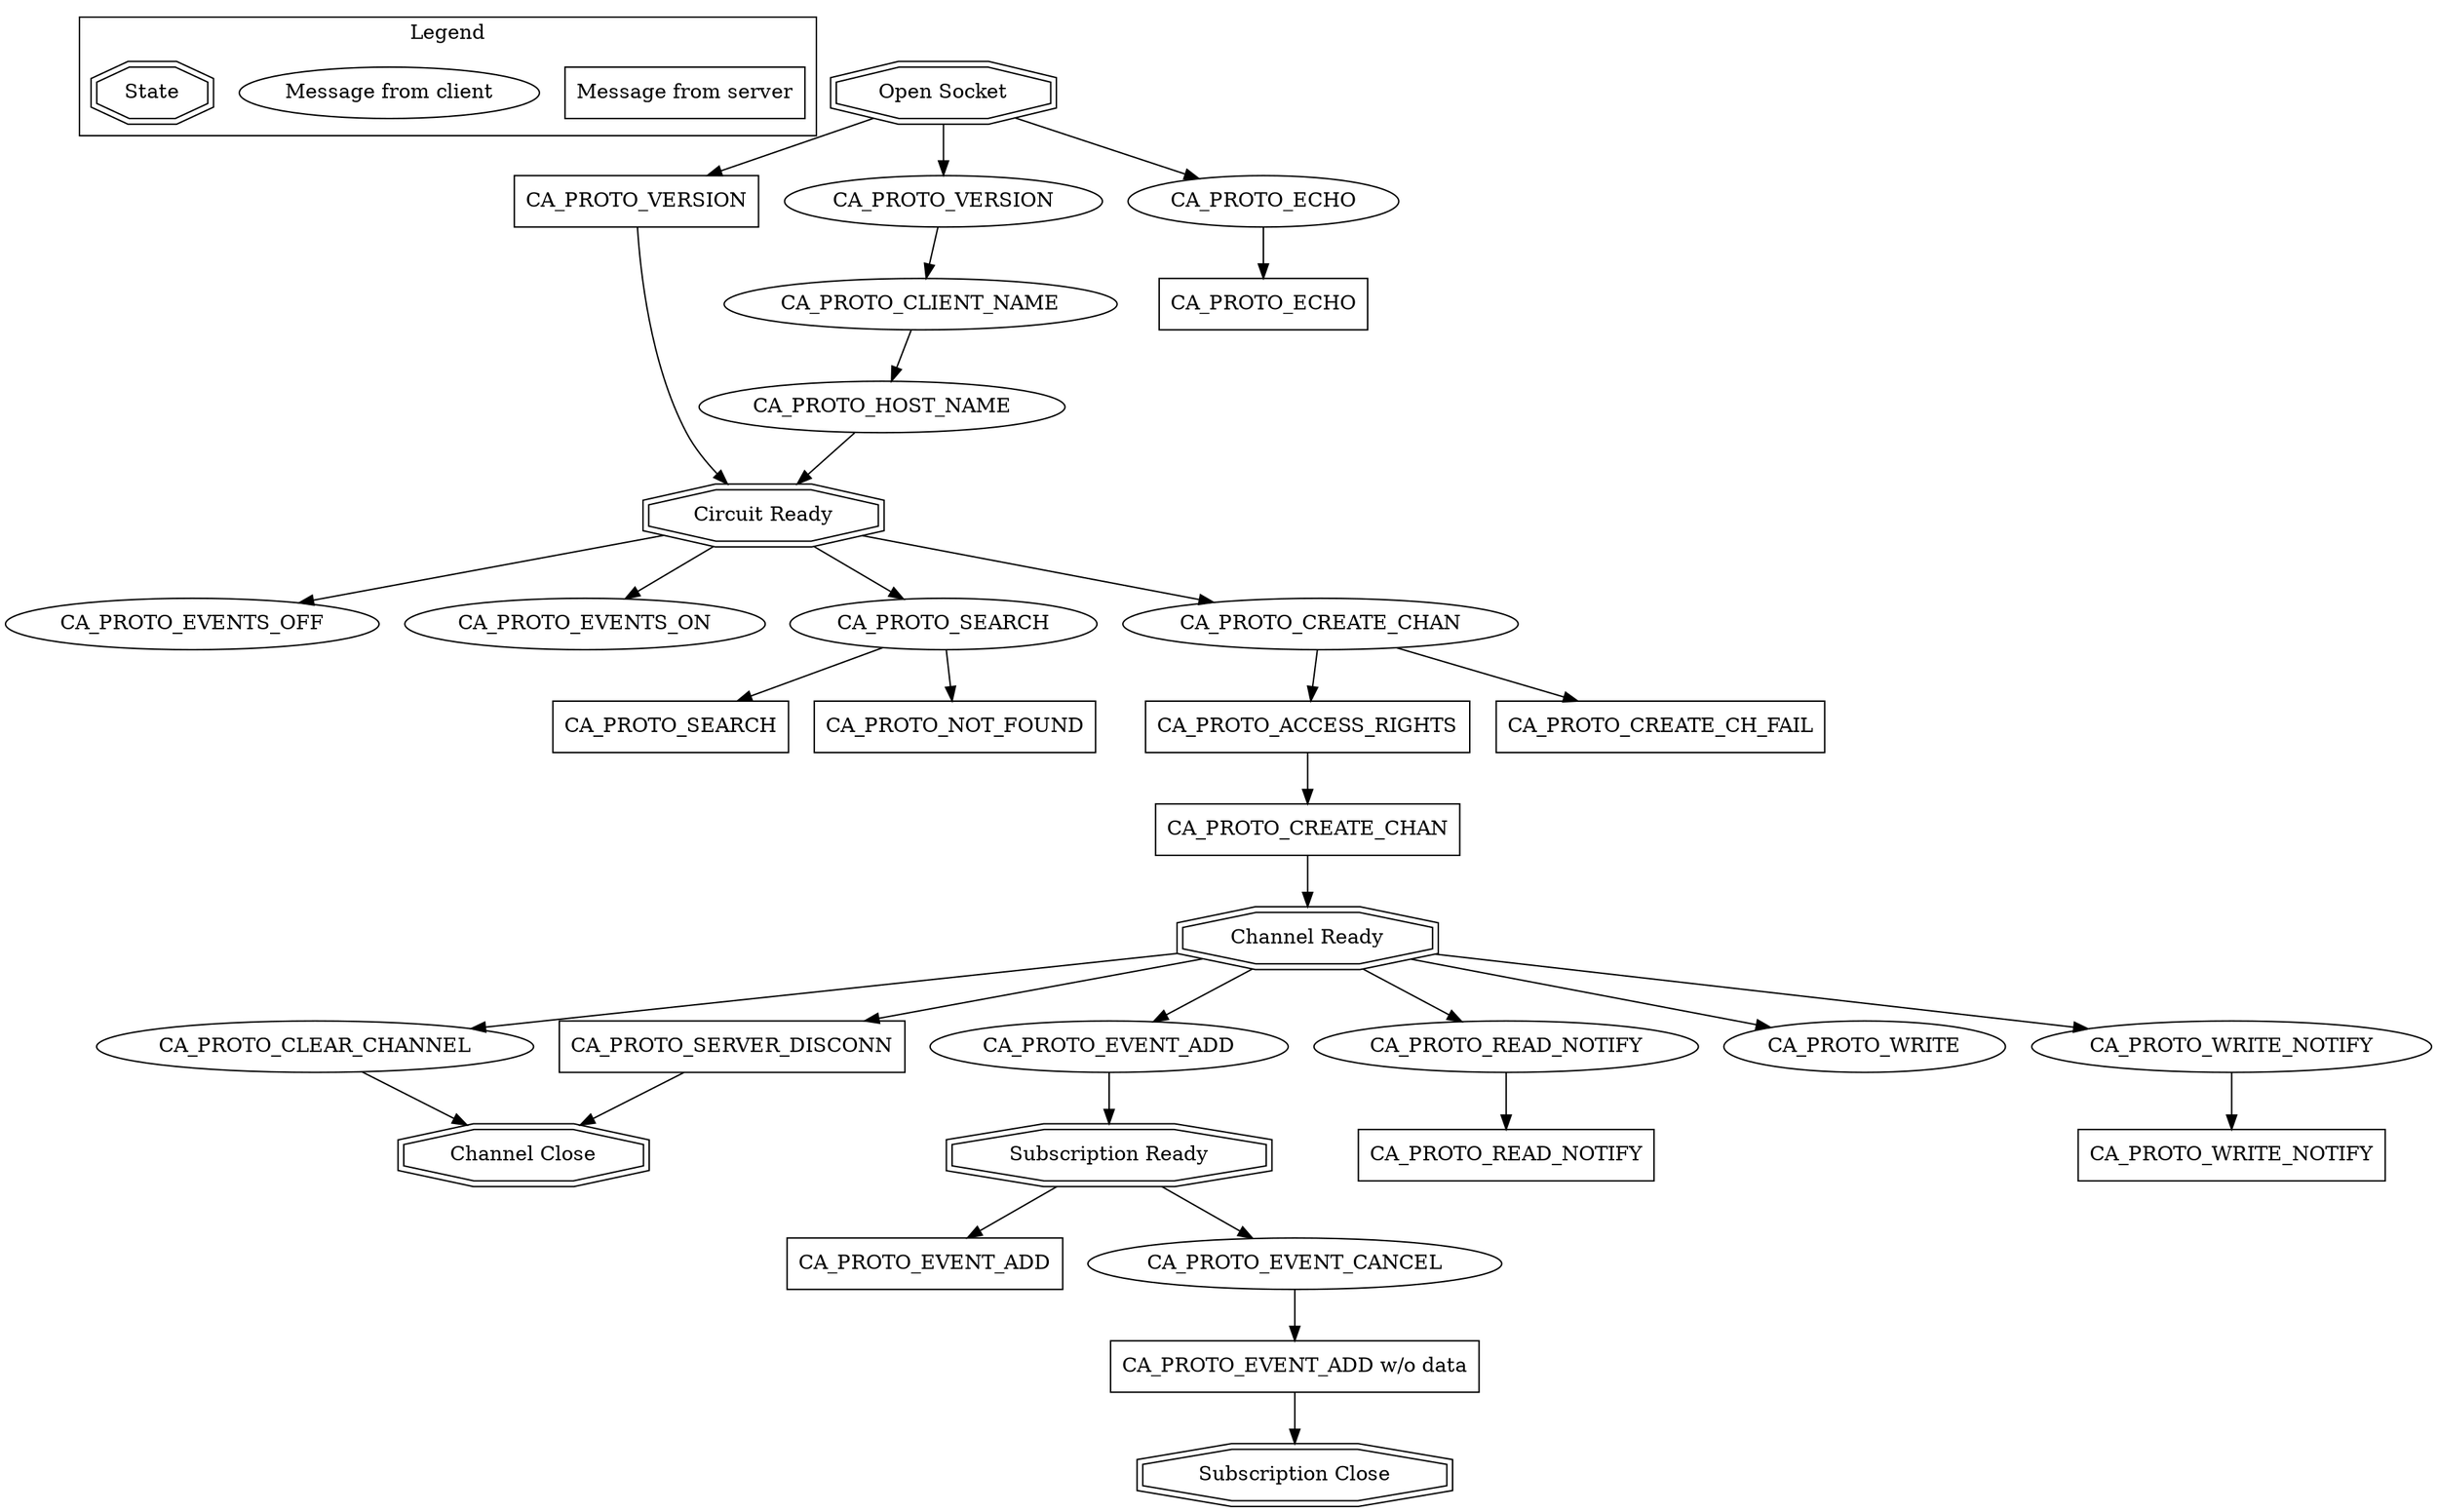 digraph caproto {
  //rankdir=LR

  subgraph cluster_legend {
    label="Legend"
    srv_legend [label="Message from server", shape=box]
    cli_legend [label="Message from client"]
    stt_legend [label="State", shape=doubleoctagon]
  }

  // circuit messages
  srv_version [label="CA_PROTO_VERSION", shape=box]
  cli_version [label="CA_PROTO_VERSION"]
  cli_user [label="CA_PROTO_CLIENT_NAME"]
  cli_host [label="CA_PROTO_HOST_NAME"]

  cli_events_off [label="CA_PROTO_EVENTS_OFF"]
  cli_events_on [label="CA_PROTO_EVENTS_ON"]

  cli_search [label="CA_PROTO_SEARCH"]
  srv_search [label="CA_PROTO_SEARCH", shape=box]
  srv_not_found [label="CA_PROTO_NOT_FOUND",shape=box]

  srv_echo_resp [label="CA_PROTO_ECHO", shape=box]
  cli_echo_req [label="CA_PROTO_ECHO"]

  // channel messages
  cli_create [label="CA_PROTO_CREATE_CHAN"]
  srv_rights [label="CA_PROTO_ACCESS_RIGHTS", shape=box]
  srv_create [label="CA_PROTO_CREATE_CHAN", shape=box]
  srv_no_chan [label="CA_PROTO_CREATE_CH_FAIL", shape=box]
  cli_clear [label="CA_PROTO_CLEAR_CHANNEL"]
  srv_disconn [label="CA_PROTO_SERVER_DISCONN", shape=box]

  // channel subscription messages
  cli_add [label="CA_PROTO_EVENT_ADD"]
  srv_monitor [label="CA_PROTO_EVENT_ADD", shape=box]
  srv_monitor_last [label="CA_PROTO_EVENT_ADD w/o data", shape=box]
  cli_cancel [label="CA_PROTO_EVENT_CANCEL"]

  // channel get messages
  cli_read_notify [label="CA_PROTO_READ_NOTIFY"]
  srv_read_notify [label="CA_PROTO_READ_NOTIFY", shape=box]

  // channel put messages
  cli_write [label="CA_PROTO_WRITE"]
  cli_write_notify [label="CA_PROTO_WRITE_NOTIFY"]
  srv_write_notify [label="CA_PROTO_WRITE_NOTIFY", shape=box]

  // states
  sock_open [label="Open Socket", shape=doubleoctagon]
  //sock_close
  circuit_ready [label="Circuit Ready", shape=doubleoctagon]
  channel_ready [label="Channel Ready", shape=doubleoctagon]
  channel_close [label="Channel Close", shape=doubleoctagon]
  subscript_ready [label="Subscription Ready", shape=doubleoctagon]
  subscript_close [label="Subscription Close", shape=doubleoctagon]

  // circuit setup
  sock_open -> cli_echo_req -> srv_echo_resp
  sock_open -> srv_version -> circuit_ready
  sock_open -> cli_version -> cli_user -> cli_host -> circuit_ready

  // effects all subscriptions on this circuit
  circuit_ready -> cli_events_off
  circuit_ready -> cli_events_on

  // name lookup
  circuit_ready -> cli_search -> srv_search
  cli_search -> srv_not_found

  // channel create
  circuit_ready -> cli_create -> srv_rights -> srv_create -> channel_ready
  cli_create -> srv_no_chan

  channel_ready -> cli_clear -> channel_close
  channel_ready -> srv_disconn -> channel_close
  
  channel_ready -> cli_write
  channel_ready -> cli_write_notify -> srv_write_notify
  channel_ready -> cli_read_notify -> srv_read_notify

  channel_ready -> cli_add -> subscript_ready
  subscript_ready -> srv_monitor
  subscript_ready -> cli_cancel -> srv_monitor_last -> subscript_close
}
